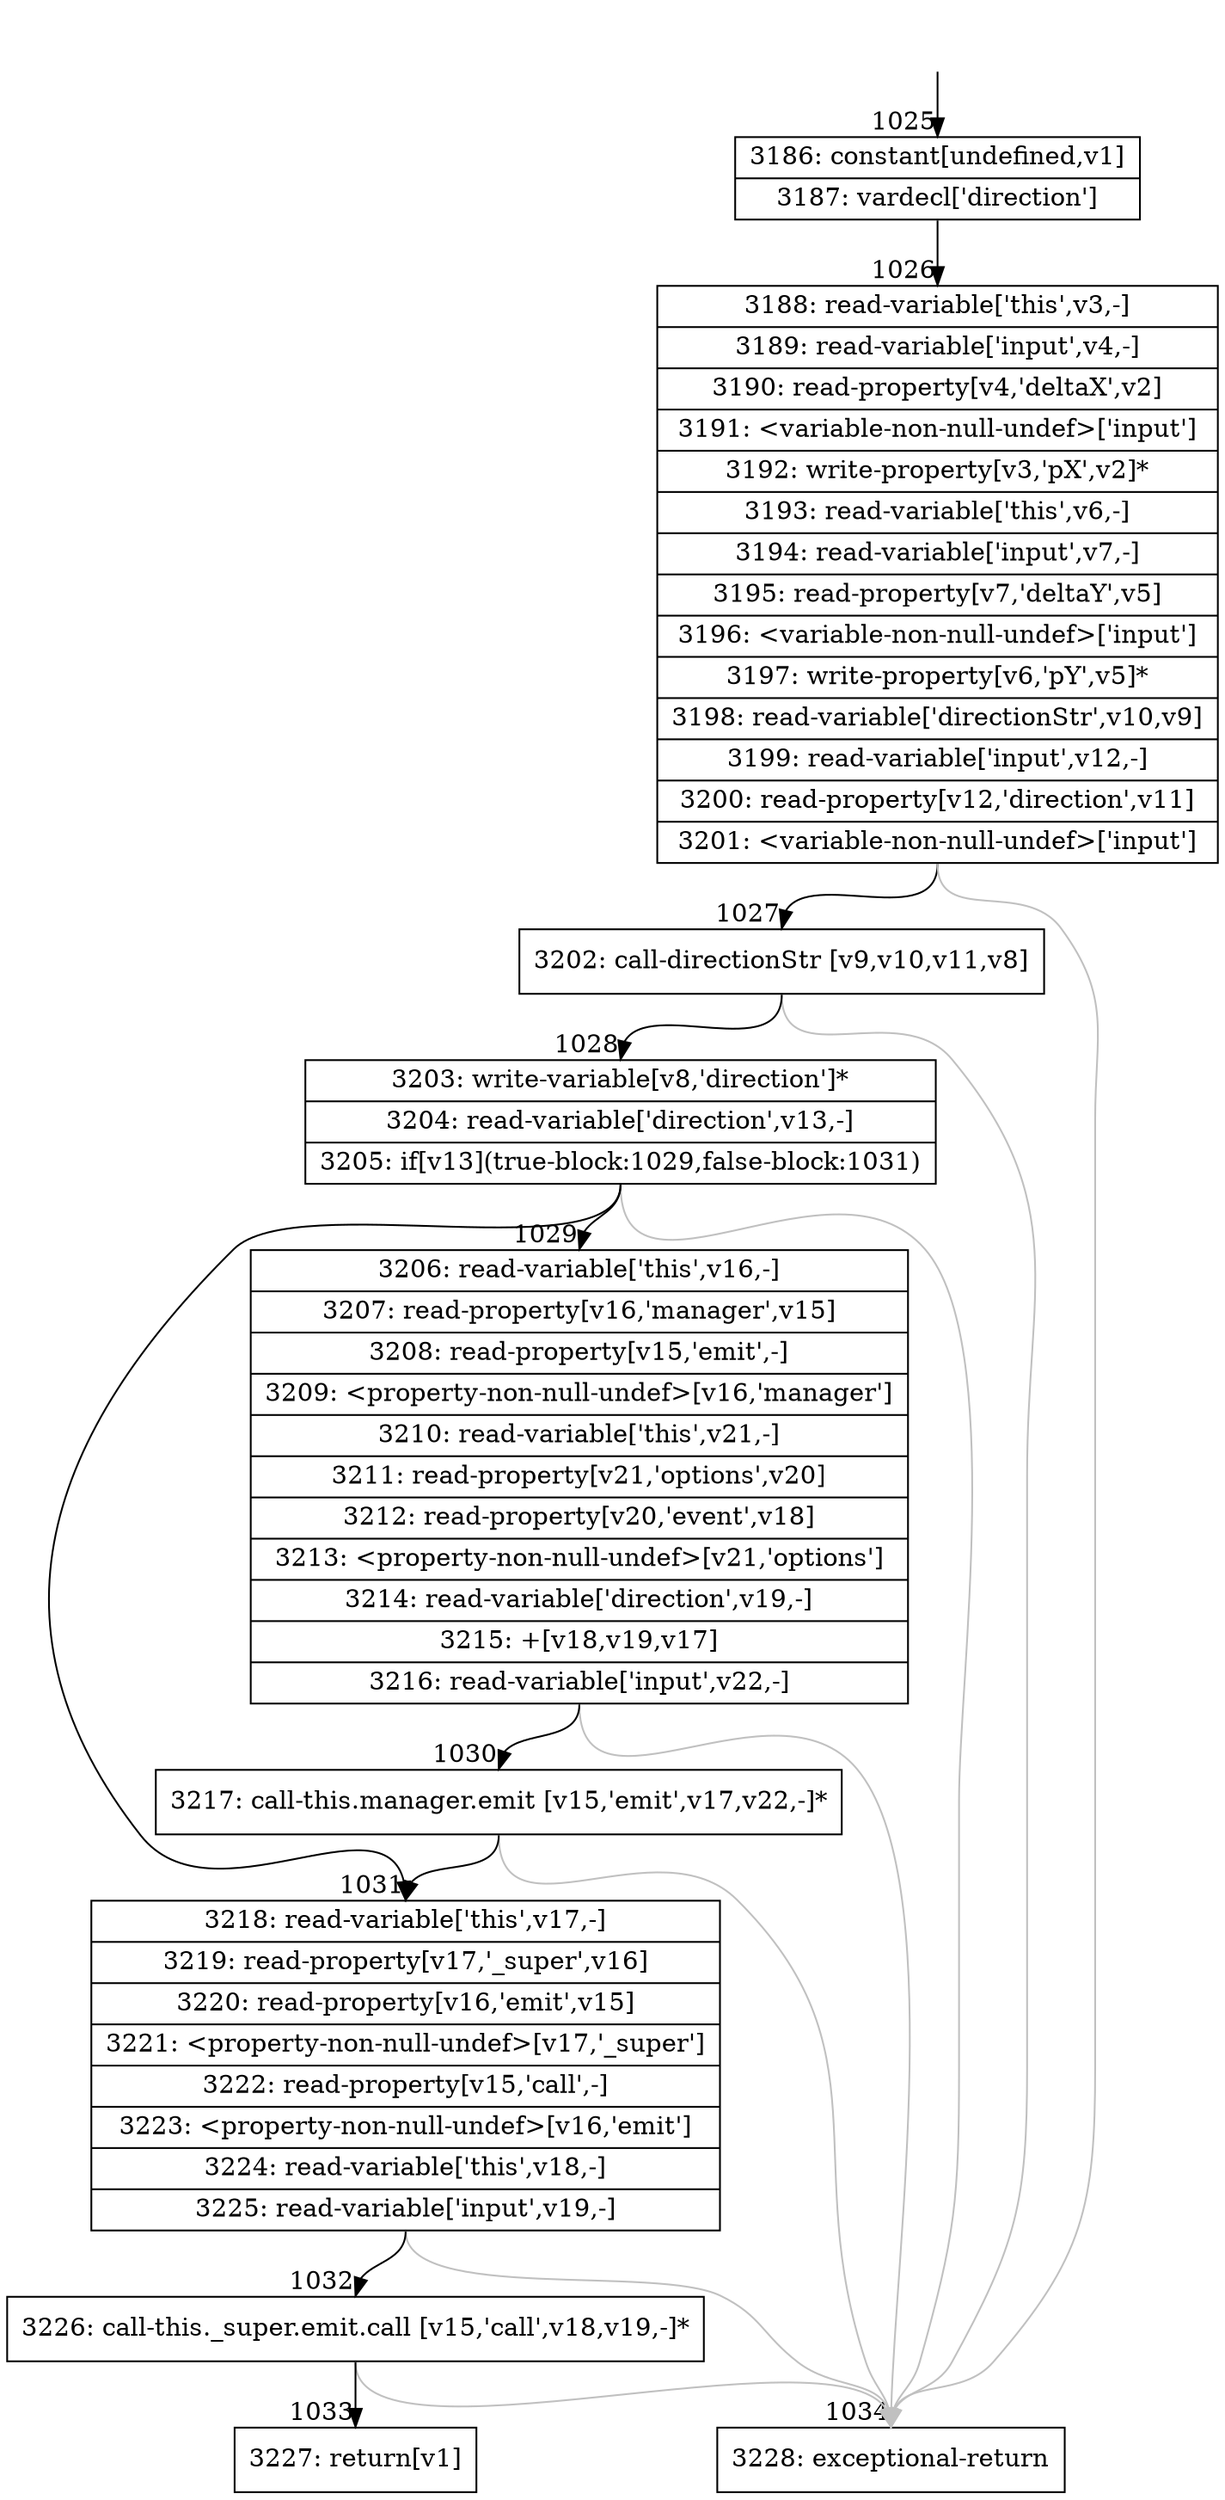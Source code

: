 digraph {
rankdir="TD"
BB_entry92[shape=none,label=""];
BB_entry92 -> BB1025 [tailport=s, headport=n, headlabel="    1025"]
BB1025 [shape=record label="{3186: constant[undefined,v1]|3187: vardecl['direction']}" ] 
BB1025 -> BB1026 [tailport=s, headport=n, headlabel="      1026"]
BB1026 [shape=record label="{3188: read-variable['this',v3,-]|3189: read-variable['input',v4,-]|3190: read-property[v4,'deltaX',v2]|3191: \<variable-non-null-undef\>['input']|3192: write-property[v3,'pX',v2]*|3193: read-variable['this',v6,-]|3194: read-variable['input',v7,-]|3195: read-property[v7,'deltaY',v5]|3196: \<variable-non-null-undef\>['input']|3197: write-property[v6,'pY',v5]*|3198: read-variable['directionStr',v10,v9]|3199: read-variable['input',v12,-]|3200: read-property[v12,'direction',v11]|3201: \<variable-non-null-undef\>['input']}" ] 
BB1026 -> BB1027 [tailport=s, headport=n, headlabel="      1027"]
BB1026 -> BB1034 [tailport=s, headport=n, color=gray, headlabel="      1034"]
BB1027 [shape=record label="{3202: call-directionStr [v9,v10,v11,v8]}" ] 
BB1027 -> BB1028 [tailport=s, headport=n, headlabel="      1028"]
BB1027 -> BB1034 [tailport=s, headport=n, color=gray]
BB1028 [shape=record label="{3203: write-variable[v8,'direction']*|3204: read-variable['direction',v13,-]|3205: if[v13](true-block:1029,false-block:1031)}" ] 
BB1028 -> BB1029 [tailport=s, headport=n, headlabel="      1029"]
BB1028 -> BB1031 [tailport=s, headport=n, headlabel="      1031"]
BB1028 -> BB1034 [tailport=s, headport=n, color=gray]
BB1029 [shape=record label="{3206: read-variable['this',v16,-]|3207: read-property[v16,'manager',v15]|3208: read-property[v15,'emit',-]|3209: \<property-non-null-undef\>[v16,'manager']|3210: read-variable['this',v21,-]|3211: read-property[v21,'options',v20]|3212: read-property[v20,'event',v18]|3213: \<property-non-null-undef\>[v21,'options']|3214: read-variable['direction',v19,-]|3215: +[v18,v19,v17]|3216: read-variable['input',v22,-]}" ] 
BB1029 -> BB1030 [tailport=s, headport=n, headlabel="      1030"]
BB1029 -> BB1034 [tailport=s, headport=n, color=gray]
BB1030 [shape=record label="{3217: call-this.manager.emit [v15,'emit',v17,v22,-]*}" ] 
BB1030 -> BB1031 [tailport=s, headport=n]
BB1030 -> BB1034 [tailport=s, headport=n, color=gray]
BB1031 [shape=record label="{3218: read-variable['this',v17,-]|3219: read-property[v17,'_super',v16]|3220: read-property[v16,'emit',v15]|3221: \<property-non-null-undef\>[v17,'_super']|3222: read-property[v15,'call',-]|3223: \<property-non-null-undef\>[v16,'emit']|3224: read-variable['this',v18,-]|3225: read-variable['input',v19,-]}" ] 
BB1031 -> BB1032 [tailport=s, headport=n, headlabel="      1032"]
BB1031 -> BB1034 [tailport=s, headport=n, color=gray]
BB1032 [shape=record label="{3226: call-this._super.emit.call [v15,'call',v18,v19,-]*}" ] 
BB1032 -> BB1033 [tailport=s, headport=n, headlabel="      1033"]
BB1032 -> BB1034 [tailport=s, headport=n, color=gray]
BB1033 [shape=record label="{3227: return[v1]}" ] 
BB1034 [shape=record label="{3228: exceptional-return}" ] 
//#$~ 1677
}
